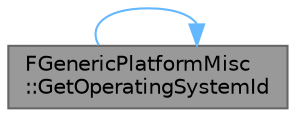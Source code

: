digraph "FGenericPlatformMisc::GetOperatingSystemId"
{
 // INTERACTIVE_SVG=YES
 // LATEX_PDF_SIZE
  bgcolor="transparent";
  edge [fontname=Helvetica,fontsize=10,labelfontname=Helvetica,labelfontsize=10];
  node [fontname=Helvetica,fontsize=10,shape=box,height=0.2,width=0.4];
  rankdir="LR";
  Node1 [id="Node000001",label="FGenericPlatformMisc\l::GetOperatingSystemId",height=0.2,width=0.4,color="gray40", fillcolor="grey60", style="filled", fontcolor="black",tooltip="Gets a globally unique ID the represents a particular operating system install."];
  Node1 -> Node1 [id="edge1_Node000001_Node000001",color="steelblue1",style="solid",tooltip=" "];
}
